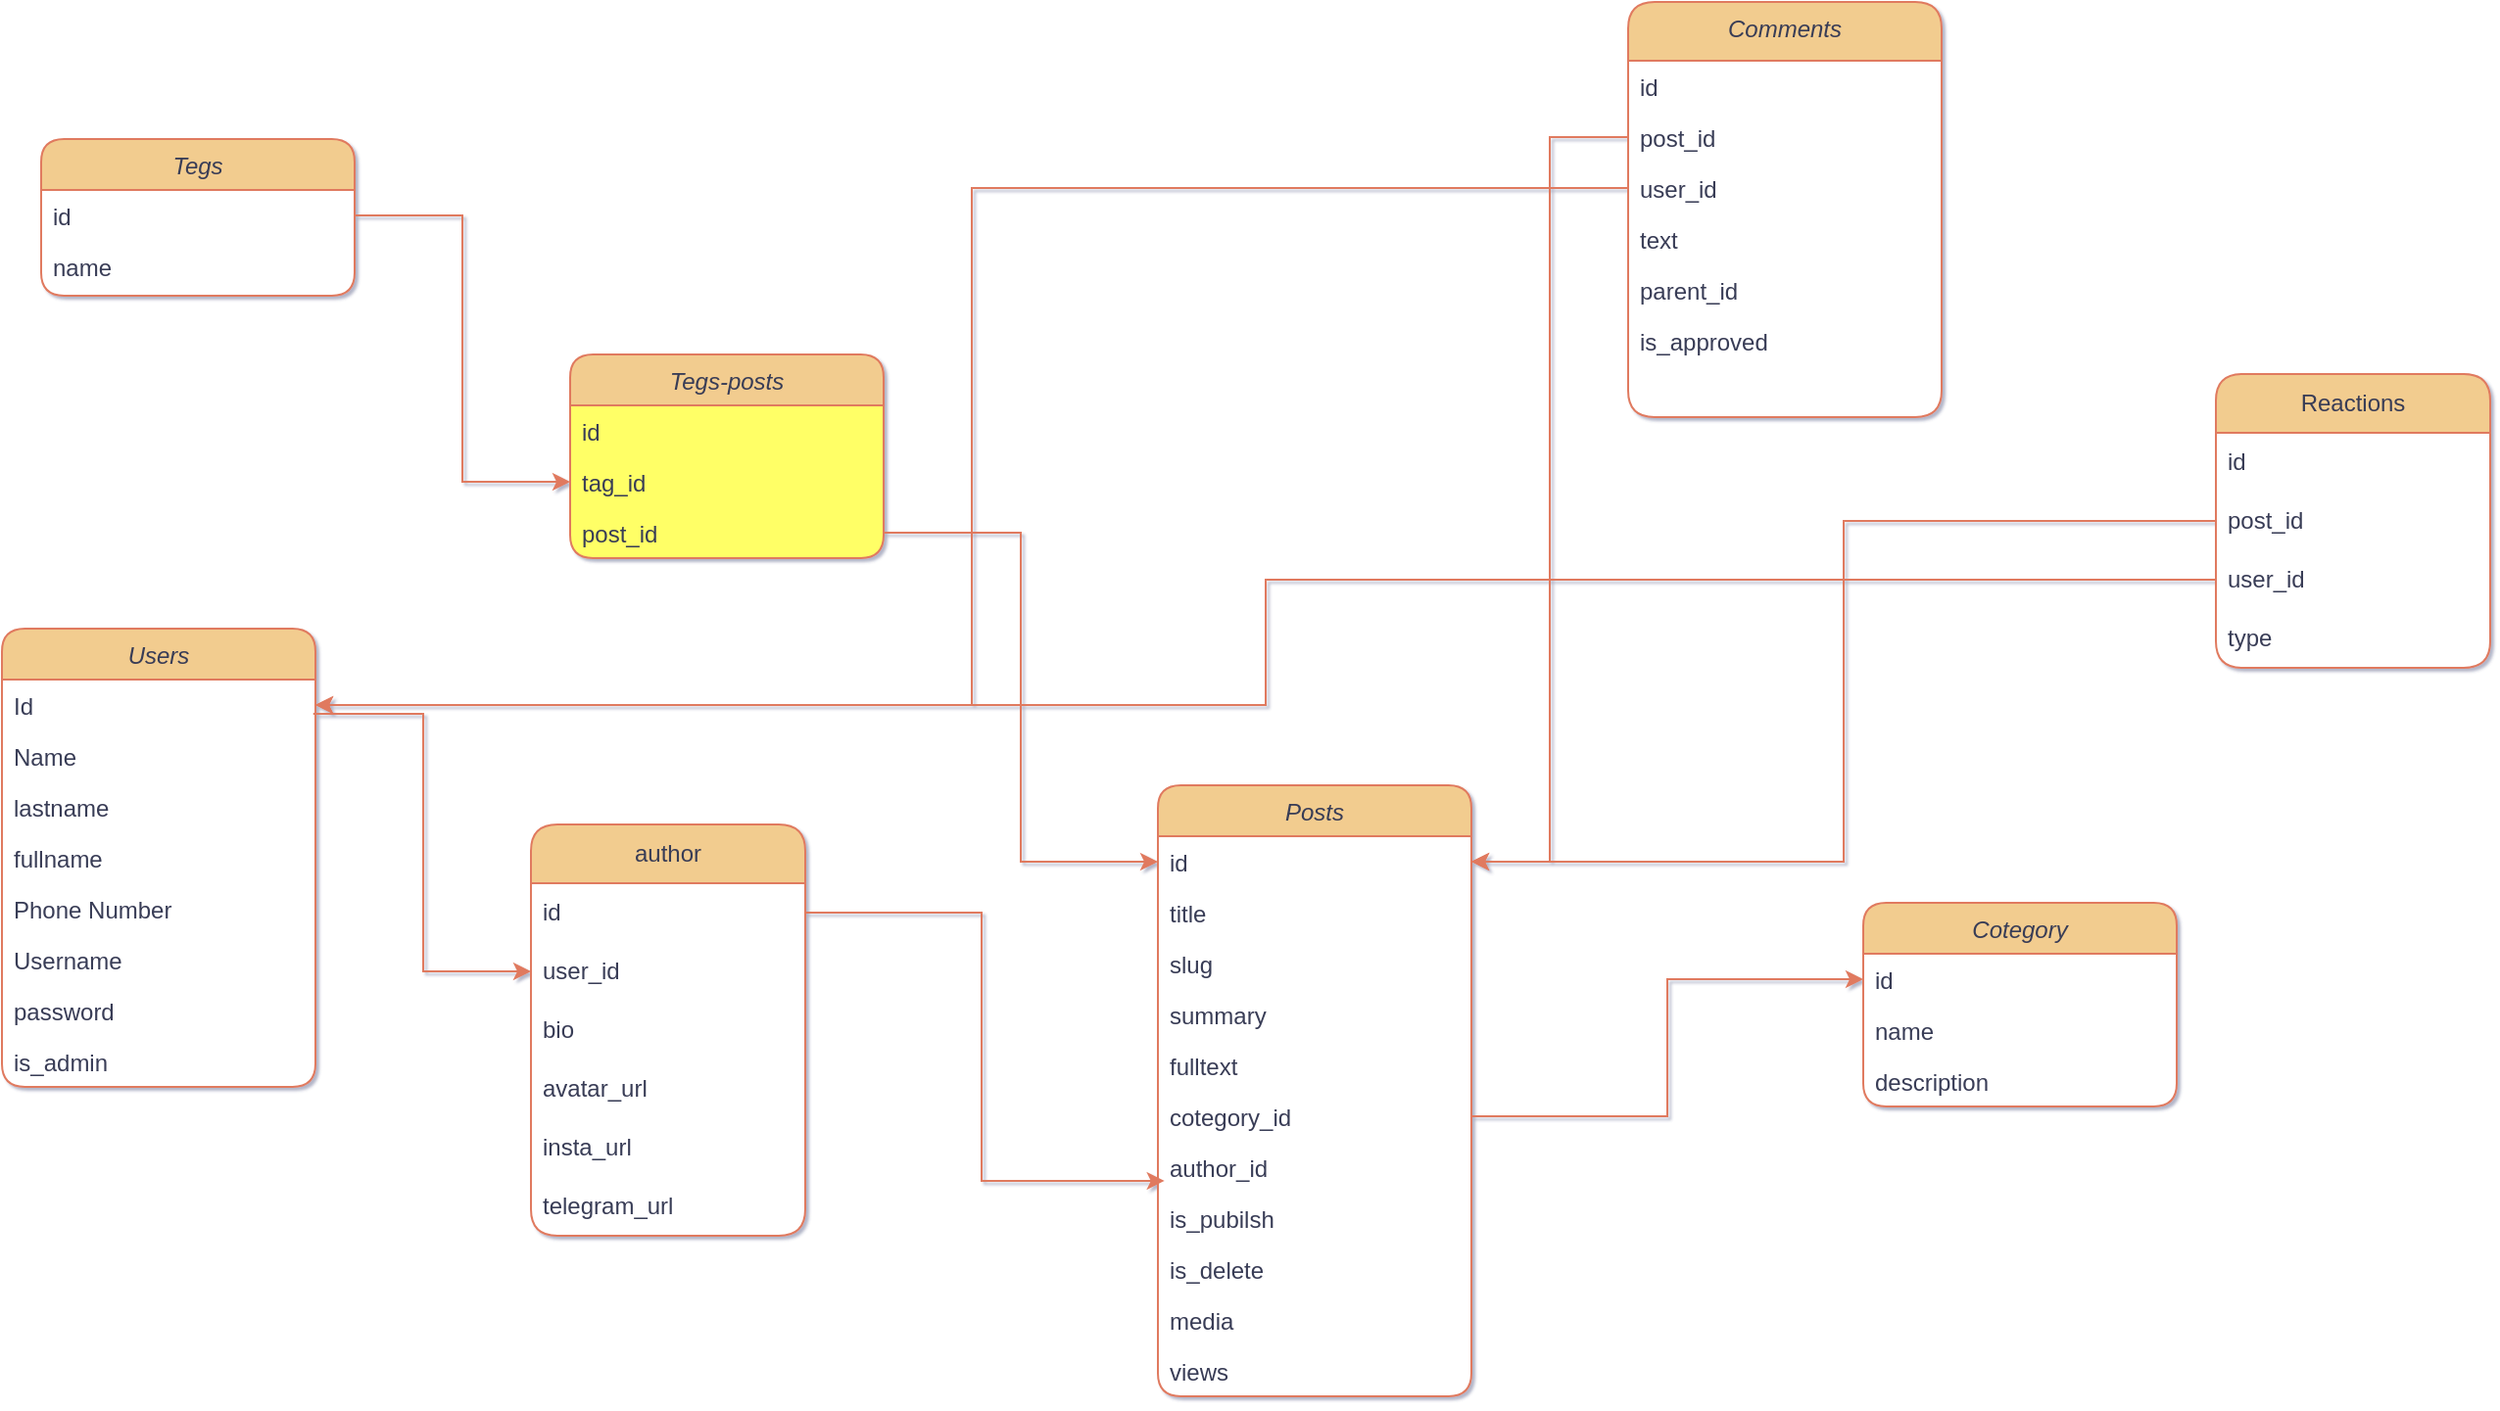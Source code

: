 <mxfile version="26.0.14">
  <diagram id="C5RBs43oDa-KdzZeNtuy" name="Page-1">
    <mxGraphModel dx="1981" dy="1183" grid="1" gridSize="10" guides="0" tooltips="1" connect="1" arrows="1" fold="1" page="0" pageScale="1" pageWidth="827" pageHeight="1169" background="none" math="0" shadow="1">
      <root>
        <mxCell id="WIyWlLk6GJQsqaUBKTNV-0" />
        <mxCell id="WIyWlLk6GJQsqaUBKTNV-1" parent="WIyWlLk6GJQsqaUBKTNV-0" />
        <mxCell id="zkfFHV4jXpPFQw0GAbJ--0" value="Users" style="swimlane;fontStyle=2;align=center;verticalAlign=top;childLayout=stackLayout;horizontal=1;startSize=26;horizontalStack=0;resizeParent=1;resizeLast=0;collapsible=1;marginBottom=0;rounded=1;shadow=0;strokeWidth=1;labelBackgroundColor=none;fillColor=#F2CC8F;strokeColor=#E07A5F;fontColor=#393C56;swimlaneFillColor=default;" parent="WIyWlLk6GJQsqaUBKTNV-1" vertex="1">
          <mxGeometry x="60" y="20" width="160" height="234" as="geometry">
            <mxRectangle x="230" y="140" width="160" height="26" as="alternateBounds" />
          </mxGeometry>
        </mxCell>
        <mxCell id="LoBWb3lvw4ZetRYxv15A-17" value="Id" style="text;align=left;verticalAlign=top;spacingLeft=4;spacingRight=4;overflow=hidden;rotatable=0;points=[[0,0.5],[1,0.5]];portConstraint=eastwest;labelBackgroundColor=none;fontColor=#393C56;" vertex="1" parent="zkfFHV4jXpPFQw0GAbJ--0">
          <mxGeometry y="26" width="160" height="26" as="geometry" />
        </mxCell>
        <mxCell id="zkfFHV4jXpPFQw0GAbJ--1" value="Name" style="text;align=left;verticalAlign=top;spacingLeft=4;spacingRight=4;overflow=hidden;rotatable=0;points=[[0,0.5],[1,0.5]];portConstraint=eastwest;labelBackgroundColor=none;fontColor=#393C56;" parent="zkfFHV4jXpPFQw0GAbJ--0" vertex="1">
          <mxGeometry y="52" width="160" height="26" as="geometry" />
        </mxCell>
        <mxCell id="LoBWb3lvw4ZetRYxv15A-0" value="lastname" style="text;align=left;verticalAlign=top;spacingLeft=4;spacingRight=4;overflow=hidden;rotatable=0;points=[[0,0.5],[1,0.5]];portConstraint=eastwest;labelBackgroundColor=none;fontColor=#393C56;" vertex="1" parent="zkfFHV4jXpPFQw0GAbJ--0">
          <mxGeometry y="78" width="160" height="26" as="geometry" />
        </mxCell>
        <mxCell id="LoBWb3lvw4ZetRYxv15A-1" value="fullname" style="text;align=left;verticalAlign=top;spacingLeft=4;spacingRight=4;overflow=hidden;rotatable=0;points=[[0,0.5],[1,0.5]];portConstraint=eastwest;labelBackgroundColor=none;fontColor=#393C56;" vertex="1" parent="zkfFHV4jXpPFQw0GAbJ--0">
          <mxGeometry y="104" width="160" height="26" as="geometry" />
        </mxCell>
        <mxCell id="zkfFHV4jXpPFQw0GAbJ--2" value="Phone Number" style="text;align=left;verticalAlign=top;spacingLeft=4;spacingRight=4;overflow=hidden;rotatable=0;points=[[0,0.5],[1,0.5]];portConstraint=eastwest;rounded=0;shadow=0;html=0;labelBackgroundColor=none;fontColor=#393C56;" parent="zkfFHV4jXpPFQw0GAbJ--0" vertex="1">
          <mxGeometry y="130" width="160" height="26" as="geometry" />
        </mxCell>
        <mxCell id="LoBWb3lvw4ZetRYxv15A-2" value="Username" style="text;align=left;verticalAlign=top;spacingLeft=4;spacingRight=4;overflow=hidden;rotatable=0;points=[[0,0.5],[1,0.5]];portConstraint=eastwest;labelBackgroundColor=none;fontColor=#393C56;" vertex="1" parent="zkfFHV4jXpPFQw0GAbJ--0">
          <mxGeometry y="156" width="160" height="26" as="geometry" />
        </mxCell>
        <mxCell id="LoBWb3lvw4ZetRYxv15A-4" value="password" style="text;align=left;verticalAlign=top;spacingLeft=4;spacingRight=4;overflow=hidden;rotatable=0;points=[[0,0.5],[1,0.5]];portConstraint=eastwest;labelBackgroundColor=none;fontColor=#393C56;" vertex="1" parent="zkfFHV4jXpPFQw0GAbJ--0">
          <mxGeometry y="182" width="160" height="26" as="geometry" />
        </mxCell>
        <mxCell id="LoBWb3lvw4ZetRYxv15A-5" value="is_admin" style="text;align=left;verticalAlign=top;spacingLeft=4;spacingRight=4;overflow=hidden;rotatable=0;points=[[0,0.5],[1,0.5]];portConstraint=eastwest;labelBackgroundColor=none;fontColor=#393C56;" vertex="1" parent="zkfFHV4jXpPFQw0GAbJ--0">
          <mxGeometry y="208" width="160" height="26" as="geometry" />
        </mxCell>
        <mxCell id="LoBWb3lvw4ZetRYxv15A-7" value="Posts" style="swimlane;fontStyle=2;align=center;verticalAlign=top;childLayout=stackLayout;horizontal=1;startSize=26;horizontalStack=0;resizeParent=1;resizeLast=0;collapsible=1;marginBottom=0;rounded=1;shadow=0;strokeWidth=1;labelBackgroundColor=none;fillColor=#F2CC8F;strokeColor=#E07A5F;fontColor=#393C56;rotation=0;swimlaneFillColor=default;" vertex="1" parent="WIyWlLk6GJQsqaUBKTNV-1">
          <mxGeometry x="650" y="100" width="160" height="312" as="geometry">
            <mxRectangle x="650" y="90" width="160" height="26" as="alternateBounds" />
          </mxGeometry>
        </mxCell>
        <mxCell id="LoBWb3lvw4ZetRYxv15A-34" value="id" style="text;align=left;verticalAlign=top;spacingLeft=4;spacingRight=4;overflow=hidden;rotatable=0;points=[[0,0.5],[1,0.5]];portConstraint=eastwest;labelBackgroundColor=none;fontColor=#393C56;rotation=0;" vertex="1" parent="LoBWb3lvw4ZetRYxv15A-7">
          <mxGeometry y="26" width="160" height="26" as="geometry" />
        </mxCell>
        <mxCell id="LoBWb3lvw4ZetRYxv15A-9" value="title" style="text;align=left;verticalAlign=top;spacingLeft=4;spacingRight=4;overflow=hidden;rotatable=0;points=[[0,0.5],[1,0.5]];portConstraint=eastwest;labelBackgroundColor=none;fontColor=#393C56;rotation=0;" vertex="1" parent="LoBWb3lvw4ZetRYxv15A-7">
          <mxGeometry y="52" width="160" height="26" as="geometry" />
        </mxCell>
        <mxCell id="LoBWb3lvw4ZetRYxv15A-81" value="slug&#xa;&#xa;" style="text;align=left;verticalAlign=top;spacingLeft=4;spacingRight=4;overflow=hidden;rotatable=0;points=[[0,0.5],[1,0.5]];portConstraint=eastwest;labelBackgroundColor=none;fontColor=#393C56;rotation=0;" vertex="1" parent="LoBWb3lvw4ZetRYxv15A-7">
          <mxGeometry y="78" width="160" height="26" as="geometry" />
        </mxCell>
        <mxCell id="LoBWb3lvw4ZetRYxv15A-82" value="summary" style="text;align=left;verticalAlign=top;spacingLeft=4;spacingRight=4;overflow=hidden;rotatable=0;points=[[0,0.5],[1,0.5]];portConstraint=eastwest;labelBackgroundColor=none;fontColor=#393C56;rotation=0;" vertex="1" parent="LoBWb3lvw4ZetRYxv15A-7">
          <mxGeometry y="104" width="160" height="26" as="geometry" />
        </mxCell>
        <mxCell id="LoBWb3lvw4ZetRYxv15A-10" value="fulltext" style="text;align=left;verticalAlign=top;spacingLeft=4;spacingRight=4;overflow=hidden;rotatable=0;points=[[0,0.5],[1,0.5]];portConstraint=eastwest;labelBackgroundColor=none;fontColor=#393C56;rotation=0;" vertex="1" parent="LoBWb3lvw4ZetRYxv15A-7">
          <mxGeometry y="130" width="160" height="26" as="geometry" />
        </mxCell>
        <mxCell id="LoBWb3lvw4ZetRYxv15A-45" value="cotegory_id&#xa;" style="text;align=left;verticalAlign=top;spacingLeft=4;spacingRight=4;overflow=hidden;rotatable=0;points=[[0,0.5],[1,0.5]];portConstraint=eastwest;labelBackgroundColor=none;fontColor=#393C56;rotation=0;" vertex="1" parent="LoBWb3lvw4ZetRYxv15A-7">
          <mxGeometry y="156" width="160" height="26" as="geometry" />
        </mxCell>
        <mxCell id="LoBWb3lvw4ZetRYxv15A-12" value="author_id" style="text;align=left;verticalAlign=top;spacingLeft=4;spacingRight=4;overflow=hidden;rotatable=0;points=[[0,0.5],[1,0.5]];portConstraint=eastwest;rounded=0;shadow=0;html=0;labelBackgroundColor=none;fontColor=#393C56;rotation=0;" vertex="1" parent="LoBWb3lvw4ZetRYxv15A-7">
          <mxGeometry y="182" width="160" height="26" as="geometry" />
        </mxCell>
        <mxCell id="LoBWb3lvw4ZetRYxv15A-13" value="is_pubilsh" style="text;align=left;verticalAlign=top;spacingLeft=4;spacingRight=4;overflow=hidden;rotatable=0;points=[[0,0.5],[1,0.5]];portConstraint=eastwest;labelBackgroundColor=none;fontColor=#393C56;rotation=0;" vertex="1" parent="LoBWb3lvw4ZetRYxv15A-7">
          <mxGeometry y="208" width="160" height="26" as="geometry" />
        </mxCell>
        <mxCell id="LoBWb3lvw4ZetRYxv15A-14" value="is_delete" style="text;align=left;verticalAlign=top;spacingLeft=4;spacingRight=4;overflow=hidden;rotatable=0;points=[[0,0.5],[1,0.5]];portConstraint=eastwest;labelBackgroundColor=none;fontColor=#393C56;rotation=0;" vertex="1" parent="LoBWb3lvw4ZetRYxv15A-7">
          <mxGeometry y="234" width="160" height="26" as="geometry" />
        </mxCell>
        <mxCell id="LoBWb3lvw4ZetRYxv15A-15" value="media" style="text;align=left;verticalAlign=top;spacingLeft=4;spacingRight=4;overflow=hidden;rotatable=0;points=[[0,0.5],[1,0.5]];portConstraint=eastwest;labelBackgroundColor=none;fontColor=#393C56;rotation=0;" vertex="1" parent="LoBWb3lvw4ZetRYxv15A-7">
          <mxGeometry y="260" width="160" height="26" as="geometry" />
        </mxCell>
        <mxCell id="LoBWb3lvw4ZetRYxv15A-57" value="views" style="text;align=left;verticalAlign=top;spacingLeft=4;spacingRight=4;overflow=hidden;rotatable=0;points=[[0,0.5],[1,0.5]];portConstraint=eastwest;labelBackgroundColor=none;fontColor=#393C56;rotation=0;" vertex="1" parent="LoBWb3lvw4ZetRYxv15A-7">
          <mxGeometry y="286" width="160" height="26" as="geometry" />
        </mxCell>
        <mxCell id="LoBWb3lvw4ZetRYxv15A-6" style="edgeStyle=orthogonalEdgeStyle;rounded=0;orthogonalLoop=1;jettySize=auto;html=1;strokeColor=#E07A5F;fontColor=#393C56;fillColor=#F2CC8F;exitX=0.993;exitY=0.672;exitDx=0;exitDy=0;exitPerimeter=0;entryX=0;entryY=0.5;entryDx=0;entryDy=0;" edge="1" parent="WIyWlLk6GJQsqaUBKTNV-1" source="LoBWb3lvw4ZetRYxv15A-17" target="LoBWb3lvw4ZetRYxv15A-51">
          <mxGeometry relative="1" as="geometry">
            <mxPoint x="400" y="89" as="targetPoint" />
          </mxGeometry>
        </mxCell>
        <mxCell id="LoBWb3lvw4ZetRYxv15A-18" value="Tegs" style="swimlane;fontStyle=2;align=center;verticalAlign=top;childLayout=stackLayout;horizontal=1;startSize=26;horizontalStack=0;resizeParent=1;resizeLast=0;collapsible=1;marginBottom=0;rounded=1;shadow=0;strokeWidth=1;labelBackgroundColor=none;fillColor=#F2CC8F;strokeColor=#E07A5F;fontColor=#393C56;rotation=0;swimlaneFillColor=default;" vertex="1" parent="WIyWlLk6GJQsqaUBKTNV-1">
          <mxGeometry x="80" y="-230" width="160" height="80" as="geometry">
            <mxRectangle x="230" y="140" width="160" height="26" as="alternateBounds" />
          </mxGeometry>
        </mxCell>
        <mxCell id="LoBWb3lvw4ZetRYxv15A-19" value="id" style="text;align=left;verticalAlign=top;spacingLeft=4;spacingRight=4;overflow=hidden;rotatable=0;points=[[0,0.5],[1,0.5]];portConstraint=eastwest;labelBackgroundColor=none;fontColor=#393C56;rotation=0;" vertex="1" parent="LoBWb3lvw4ZetRYxv15A-18">
          <mxGeometry y="26" width="160" height="26" as="geometry" />
        </mxCell>
        <mxCell id="LoBWb3lvw4ZetRYxv15A-20" value="name" style="text;align=left;verticalAlign=top;spacingLeft=4;spacingRight=4;overflow=hidden;rotatable=0;points=[[0,0.5],[1,0.5]];portConstraint=eastwest;labelBackgroundColor=none;fontColor=#393C56;rotation=0;" vertex="1" parent="LoBWb3lvw4ZetRYxv15A-18">
          <mxGeometry y="52" width="160" height="26" as="geometry" />
        </mxCell>
        <mxCell id="LoBWb3lvw4ZetRYxv15A-26" value="Cotegory" style="swimlane;fontStyle=2;align=center;verticalAlign=top;childLayout=stackLayout;horizontal=1;startSize=26;horizontalStack=0;resizeParent=1;resizeLast=0;collapsible=1;marginBottom=0;rounded=1;shadow=0;strokeWidth=1;labelBackgroundColor=none;fillColor=#F2CC8F;strokeColor=#E07A5F;fontColor=#393C56;rotation=0;swimlaneFillColor=default;" vertex="1" parent="WIyWlLk6GJQsqaUBKTNV-1">
          <mxGeometry x="1010" y="160" width="160" height="104" as="geometry">
            <mxRectangle x="230" y="140" width="160" height="26" as="alternateBounds" />
          </mxGeometry>
        </mxCell>
        <mxCell id="LoBWb3lvw4ZetRYxv15A-27" value="id" style="text;align=left;verticalAlign=top;spacingLeft=4;spacingRight=4;overflow=hidden;rotatable=0;points=[[0,0.5],[1,0.5]];portConstraint=eastwest;labelBackgroundColor=none;fontColor=#393C56;rotation=0;" vertex="1" parent="LoBWb3lvw4ZetRYxv15A-26">
          <mxGeometry y="26" width="160" height="26" as="geometry" />
        </mxCell>
        <mxCell id="LoBWb3lvw4ZetRYxv15A-28" value="name" style="text;align=left;verticalAlign=top;spacingLeft=4;spacingRight=4;overflow=hidden;rotatable=0;points=[[0,0.5],[1,0.5]];portConstraint=eastwest;labelBackgroundColor=none;fontColor=#393C56;rotation=0;" vertex="1" parent="LoBWb3lvw4ZetRYxv15A-26">
          <mxGeometry y="52" width="160" height="26" as="geometry" />
        </mxCell>
        <mxCell id="LoBWb3lvw4ZetRYxv15A-29" value="description" style="text;align=left;verticalAlign=top;spacingLeft=4;spacingRight=4;overflow=hidden;rotatable=0;points=[[0,0.5],[1,0.5]];portConstraint=eastwest;rounded=0;shadow=0;html=0;labelBackgroundColor=none;fontColor=#393C56;rotation=0;" vertex="1" parent="LoBWb3lvw4ZetRYxv15A-26">
          <mxGeometry y="78" width="160" height="26" as="geometry" />
        </mxCell>
        <mxCell id="LoBWb3lvw4ZetRYxv15A-35" value="Tegs-posts" style="swimlane;fontStyle=2;align=center;verticalAlign=top;childLayout=stackLayout;horizontal=1;startSize=26;horizontalStack=0;resizeParent=1;resizeLast=0;collapsible=1;marginBottom=0;rounded=1;shadow=0;strokeWidth=1;labelBackgroundColor=none;fillColor=#F2CC8F;strokeColor=#E07A5F;fontColor=#393C56;rotation=0;swimlaneFillColor=#FFFF66;" vertex="1" parent="WIyWlLk6GJQsqaUBKTNV-1">
          <mxGeometry x="350" y="-120" width="160" height="104" as="geometry">
            <mxRectangle x="230" y="140" width="160" height="26" as="alternateBounds" />
          </mxGeometry>
        </mxCell>
        <mxCell id="LoBWb3lvw4ZetRYxv15A-36" value="id" style="text;align=left;verticalAlign=top;spacingLeft=4;spacingRight=4;overflow=hidden;rotatable=0;points=[[0,0.5],[1,0.5]];portConstraint=eastwest;labelBackgroundColor=none;fontColor=#393C56;rotation=0;" vertex="1" parent="LoBWb3lvw4ZetRYxv15A-35">
          <mxGeometry y="26" width="160" height="26" as="geometry" />
        </mxCell>
        <mxCell id="LoBWb3lvw4ZetRYxv15A-37" value="tag_id" style="text;align=left;verticalAlign=top;spacingLeft=4;spacingRight=4;overflow=hidden;rotatable=0;points=[[0,0.5],[1,0.5]];portConstraint=eastwest;labelBackgroundColor=none;fontColor=#393C56;rotation=0;" vertex="1" parent="LoBWb3lvw4ZetRYxv15A-35">
          <mxGeometry y="52" width="160" height="26" as="geometry" />
        </mxCell>
        <mxCell id="LoBWb3lvw4ZetRYxv15A-38" value="post_id" style="text;align=left;verticalAlign=top;spacingLeft=4;spacingRight=4;overflow=hidden;rotatable=0;points=[[0,0.5],[1,0.5]];portConstraint=eastwest;rounded=0;shadow=0;html=0;labelBackgroundColor=none;fontColor=#393C56;rotation=0;" vertex="1" parent="LoBWb3lvw4ZetRYxv15A-35">
          <mxGeometry y="78" width="160" height="26" as="geometry" />
        </mxCell>
        <mxCell id="LoBWb3lvw4ZetRYxv15A-43" style="edgeStyle=orthogonalEdgeStyle;rounded=0;orthogonalLoop=1;jettySize=auto;html=1;entryX=0;entryY=0.5;entryDx=0;entryDy=0;strokeColor=#E07A5F;fontColor=#393C56;fillColor=#F2CC8F;" edge="1" parent="WIyWlLk6GJQsqaUBKTNV-1" source="LoBWb3lvw4ZetRYxv15A-19" target="LoBWb3lvw4ZetRYxv15A-37">
          <mxGeometry relative="1" as="geometry" />
        </mxCell>
        <mxCell id="LoBWb3lvw4ZetRYxv15A-44" style="edgeStyle=orthogonalEdgeStyle;rounded=0;orthogonalLoop=1;jettySize=auto;html=1;entryX=0;entryY=0.5;entryDx=0;entryDy=0;strokeColor=#E07A5F;fontColor=#393C56;fillColor=#F2CC8F;" edge="1" parent="WIyWlLk6GJQsqaUBKTNV-1" source="LoBWb3lvw4ZetRYxv15A-38" target="LoBWb3lvw4ZetRYxv15A-34">
          <mxGeometry relative="1" as="geometry" />
        </mxCell>
        <mxCell id="LoBWb3lvw4ZetRYxv15A-46" style="edgeStyle=orthogonalEdgeStyle;rounded=0;orthogonalLoop=1;jettySize=auto;html=1;strokeColor=#E07A5F;fontColor=#393C56;fillColor=#F2CC8F;" edge="1" parent="WIyWlLk6GJQsqaUBKTNV-1" source="LoBWb3lvw4ZetRYxv15A-45" target="LoBWb3lvw4ZetRYxv15A-27">
          <mxGeometry relative="1" as="geometry" />
        </mxCell>
        <mxCell id="LoBWb3lvw4ZetRYxv15A-49" value="author" style="swimlane;fontStyle=0;childLayout=stackLayout;horizontal=1;startSize=30;horizontalStack=0;resizeParent=1;resizeParentMax=0;resizeLast=0;collapsible=1;marginBottom=0;whiteSpace=wrap;html=1;strokeColor=#E07A5F;fontColor=#393C56;fillColor=#F2CC8F;rounded=1;swimlaneFillColor=default;swimlaneLine=1;" vertex="1" parent="WIyWlLk6GJQsqaUBKTNV-1">
          <mxGeometry x="330" y="120" width="140" height="210" as="geometry" />
        </mxCell>
        <mxCell id="LoBWb3lvw4ZetRYxv15A-50" value="id" style="text;strokeColor=none;fillColor=none;align=left;verticalAlign=middle;spacingLeft=4;spacingRight=4;overflow=hidden;points=[[0,0.5],[1,0.5]];portConstraint=eastwest;rotatable=0;whiteSpace=wrap;html=1;fontColor=#393C56;" vertex="1" parent="LoBWb3lvw4ZetRYxv15A-49">
          <mxGeometry y="30" width="140" height="30" as="geometry" />
        </mxCell>
        <mxCell id="LoBWb3lvw4ZetRYxv15A-51" value="user_id" style="text;strokeColor=none;fillColor=none;align=left;verticalAlign=middle;spacingLeft=4;spacingRight=4;overflow=hidden;points=[[0,0.5],[1,0.5]];portConstraint=eastwest;rotatable=0;whiteSpace=wrap;html=1;fontColor=#393C56;" vertex="1" parent="LoBWb3lvw4ZetRYxv15A-49">
          <mxGeometry y="60" width="140" height="30" as="geometry" />
        </mxCell>
        <mxCell id="LoBWb3lvw4ZetRYxv15A-52" value="bio" style="text;strokeColor=none;fillColor=none;align=left;verticalAlign=middle;spacingLeft=4;spacingRight=4;overflow=hidden;points=[[0,0.5],[1,0.5]];portConstraint=eastwest;rotatable=0;whiteSpace=wrap;html=1;fontColor=#393C56;" vertex="1" parent="LoBWb3lvw4ZetRYxv15A-49">
          <mxGeometry y="90" width="140" height="30" as="geometry" />
        </mxCell>
        <mxCell id="LoBWb3lvw4ZetRYxv15A-53" value="avatar_url" style="text;strokeColor=none;fillColor=none;align=left;verticalAlign=middle;spacingLeft=4;spacingRight=4;overflow=hidden;points=[[0,0.5],[1,0.5]];portConstraint=eastwest;rotatable=0;whiteSpace=wrap;html=1;fontColor=#393C56;" vertex="1" parent="LoBWb3lvw4ZetRYxv15A-49">
          <mxGeometry y="120" width="140" height="30" as="geometry" />
        </mxCell>
        <mxCell id="LoBWb3lvw4ZetRYxv15A-55" value="insta_url" style="text;strokeColor=none;fillColor=none;align=left;verticalAlign=middle;spacingLeft=4;spacingRight=4;overflow=hidden;points=[[0,0.5],[1,0.5]];portConstraint=eastwest;rotatable=0;whiteSpace=wrap;html=1;fontColor=#393C56;" vertex="1" parent="LoBWb3lvw4ZetRYxv15A-49">
          <mxGeometry y="150" width="140" height="30" as="geometry" />
        </mxCell>
        <mxCell id="LoBWb3lvw4ZetRYxv15A-56" value="telegram_url" style="text;strokeColor=none;fillColor=none;align=left;verticalAlign=middle;spacingLeft=4;spacingRight=4;overflow=hidden;points=[[0,0.5],[1,0.5]];portConstraint=eastwest;rotatable=0;whiteSpace=wrap;html=1;fontColor=#393C56;" vertex="1" parent="LoBWb3lvw4ZetRYxv15A-49">
          <mxGeometry y="180" width="140" height="30" as="geometry" />
        </mxCell>
        <mxCell id="LoBWb3lvw4ZetRYxv15A-54" style="edgeStyle=orthogonalEdgeStyle;rounded=0;orthogonalLoop=1;jettySize=auto;html=1;exitX=1;exitY=0.5;exitDx=0;exitDy=0;entryX=0.021;entryY=0.768;entryDx=0;entryDy=0;entryPerimeter=0;strokeColor=#E07A5F;fontColor=#393C56;fillColor=#F2CC8F;" edge="1" parent="WIyWlLk6GJQsqaUBKTNV-1" source="LoBWb3lvw4ZetRYxv15A-50" target="LoBWb3lvw4ZetRYxv15A-12">
          <mxGeometry relative="1" as="geometry" />
        </mxCell>
        <mxCell id="LoBWb3lvw4ZetRYxv15A-59" value="Comments" style="swimlane;fontStyle=2;align=center;verticalAlign=top;childLayout=stackLayout;horizontal=1;startSize=30;horizontalStack=0;resizeParent=1;resizeLast=0;collapsible=1;marginBottom=0;rounded=1;shadow=0;strokeWidth=1;labelBackgroundColor=none;fillColor=#F2CC8F;strokeColor=#E07A5F;fontColor=#393C56;rotation=0;swimlaneFillColor=default;" vertex="1" parent="WIyWlLk6GJQsqaUBKTNV-1">
          <mxGeometry x="890" y="-300" width="160" height="212" as="geometry">
            <mxRectangle x="230" y="140" width="160" height="26" as="alternateBounds" />
          </mxGeometry>
        </mxCell>
        <mxCell id="LoBWb3lvw4ZetRYxv15A-60" value="id" style="text;align=left;verticalAlign=top;spacingLeft=4;spacingRight=4;overflow=hidden;rotatable=0;points=[[0,0.5],[1,0.5]];portConstraint=eastwest;labelBackgroundColor=none;fontColor=#393C56;rotation=0;" vertex="1" parent="LoBWb3lvw4ZetRYxv15A-59">
          <mxGeometry y="30" width="160" height="26" as="geometry" />
        </mxCell>
        <mxCell id="LoBWb3lvw4ZetRYxv15A-67" value="post_id " style="text;align=left;verticalAlign=top;spacingLeft=4;spacingRight=4;overflow=hidden;rotatable=0;points=[[0,0.5],[1,0.5]];portConstraint=eastwest;labelBackgroundColor=none;fontColor=#393C56;rotation=0;" vertex="1" parent="LoBWb3lvw4ZetRYxv15A-59">
          <mxGeometry y="56" width="160" height="26" as="geometry" />
        </mxCell>
        <mxCell id="LoBWb3lvw4ZetRYxv15A-63" value="user_id" style="text;align=left;verticalAlign=top;spacingLeft=4;spacingRight=4;overflow=hidden;rotatable=0;points=[[0,0.5],[1,0.5]];portConstraint=eastwest;labelBackgroundColor=none;fontColor=#393C56;rotation=0;" vertex="1" parent="LoBWb3lvw4ZetRYxv15A-59">
          <mxGeometry y="82" width="160" height="26" as="geometry" />
        </mxCell>
        <mxCell id="LoBWb3lvw4ZetRYxv15A-64" value="text" style="text;align=left;verticalAlign=top;spacingLeft=4;spacingRight=4;overflow=hidden;rotatable=0;points=[[0,0.5],[1,0.5]];portConstraint=eastwest;labelBackgroundColor=none;fontColor=#393C56;rotation=0;" vertex="1" parent="LoBWb3lvw4ZetRYxv15A-59">
          <mxGeometry y="108" width="160" height="26" as="geometry" />
        </mxCell>
        <mxCell id="LoBWb3lvw4ZetRYxv15A-65" value="parent_id" style="text;align=left;verticalAlign=top;spacingLeft=4;spacingRight=4;overflow=hidden;rotatable=0;points=[[0,0.5],[1,0.5]];portConstraint=eastwest;labelBackgroundColor=none;fontColor=#393C56;rotation=0;" vertex="1" parent="LoBWb3lvw4ZetRYxv15A-59">
          <mxGeometry y="134" width="160" height="26" as="geometry" />
        </mxCell>
        <mxCell id="LoBWb3lvw4ZetRYxv15A-66" value="is_approved" style="text;align=left;verticalAlign=top;spacingLeft=4;spacingRight=4;overflow=hidden;rotatable=0;points=[[0,0.5],[1,0.5]];portConstraint=eastwest;labelBackgroundColor=none;fontColor=#393C56;rotation=0;" vertex="1" parent="LoBWb3lvw4ZetRYxv15A-59">
          <mxGeometry y="160" width="160" height="26" as="geometry" />
        </mxCell>
        <mxCell id="LoBWb3lvw4ZetRYxv15A-68" style="edgeStyle=orthogonalEdgeStyle;rounded=0;orthogonalLoop=1;jettySize=auto;html=1;entryX=1;entryY=0.5;entryDx=0;entryDy=0;strokeColor=#E07A5F;fontColor=#393C56;fillColor=#F2CC8F;" edge="1" parent="WIyWlLk6GJQsqaUBKTNV-1" source="LoBWb3lvw4ZetRYxv15A-67" target="LoBWb3lvw4ZetRYxv15A-34">
          <mxGeometry relative="1" as="geometry" />
        </mxCell>
        <mxCell id="LoBWb3lvw4ZetRYxv15A-69" style="edgeStyle=orthogonalEdgeStyle;rounded=0;orthogonalLoop=1;jettySize=auto;html=1;entryX=1;entryY=0.5;entryDx=0;entryDy=0;strokeColor=#E07A5F;fontColor=#393C56;fillColor=#F2CC8F;" edge="1" parent="WIyWlLk6GJQsqaUBKTNV-1" source="LoBWb3lvw4ZetRYxv15A-63" target="LoBWb3lvw4ZetRYxv15A-17">
          <mxGeometry relative="1" as="geometry" />
        </mxCell>
        <mxCell id="LoBWb3lvw4ZetRYxv15A-72" value="Reactions" style="swimlane;fontStyle=0;childLayout=stackLayout;horizontal=1;startSize=30;horizontalStack=0;resizeParent=1;resizeParentMax=0;resizeLast=0;collapsible=1;marginBottom=0;whiteSpace=wrap;html=1;strokeColor=#E07A5F;fontColor=#393C56;fillColor=#F2CC8F;swimlaneFillColor=default;rounded=1;" vertex="1" parent="WIyWlLk6GJQsqaUBKTNV-1">
          <mxGeometry x="1190" y="-110" width="140" height="150" as="geometry" />
        </mxCell>
        <mxCell id="LoBWb3lvw4ZetRYxv15A-73" value="id" style="text;strokeColor=none;fillColor=none;align=left;verticalAlign=middle;spacingLeft=4;spacingRight=4;overflow=hidden;points=[[0,0.5],[1,0.5]];portConstraint=eastwest;rotatable=0;whiteSpace=wrap;html=1;fontColor=#393C56;" vertex="1" parent="LoBWb3lvw4ZetRYxv15A-72">
          <mxGeometry y="30" width="140" height="30" as="geometry" />
        </mxCell>
        <mxCell id="LoBWb3lvw4ZetRYxv15A-74" value="post_id" style="text;strokeColor=none;fillColor=none;align=left;verticalAlign=middle;spacingLeft=4;spacingRight=4;overflow=hidden;points=[[0,0.5],[1,0.5]];portConstraint=eastwest;rotatable=0;whiteSpace=wrap;html=1;fontColor=#393C56;" vertex="1" parent="LoBWb3lvw4ZetRYxv15A-72">
          <mxGeometry y="60" width="140" height="30" as="geometry" />
        </mxCell>
        <mxCell id="LoBWb3lvw4ZetRYxv15A-75" value="user_id" style="text;strokeColor=none;fillColor=none;align=left;verticalAlign=middle;spacingLeft=4;spacingRight=4;overflow=hidden;points=[[0,0.5],[1,0.5]];portConstraint=eastwest;rotatable=0;whiteSpace=wrap;html=1;fontColor=#393C56;" vertex="1" parent="LoBWb3lvw4ZetRYxv15A-72">
          <mxGeometry y="90" width="140" height="30" as="geometry" />
        </mxCell>
        <mxCell id="LoBWb3lvw4ZetRYxv15A-76" value="type" style="text;strokeColor=none;fillColor=none;align=left;verticalAlign=middle;spacingLeft=4;spacingRight=4;overflow=hidden;points=[[0,0.5],[1,0.5]];portConstraint=eastwest;rotatable=0;whiteSpace=wrap;html=1;fontColor=#393C56;" vertex="1" parent="LoBWb3lvw4ZetRYxv15A-72">
          <mxGeometry y="120" width="140" height="30" as="geometry" />
        </mxCell>
        <mxCell id="LoBWb3lvw4ZetRYxv15A-77" style="edgeStyle=orthogonalEdgeStyle;rounded=0;orthogonalLoop=1;jettySize=auto;html=1;entryX=1;entryY=0.5;entryDx=0;entryDy=0;strokeColor=#E07A5F;fontColor=#393C56;fillColor=#F2CC8F;" edge="1" parent="WIyWlLk6GJQsqaUBKTNV-1" source="LoBWb3lvw4ZetRYxv15A-74" target="LoBWb3lvw4ZetRYxv15A-34">
          <mxGeometry relative="1" as="geometry" />
        </mxCell>
        <mxCell id="LoBWb3lvw4ZetRYxv15A-84" style="edgeStyle=orthogonalEdgeStyle;rounded=0;orthogonalLoop=1;jettySize=auto;html=1;exitX=0;exitY=0.5;exitDx=0;exitDy=0;strokeColor=#E07A5F;fontColor=#393C56;fillColor=#F2CC8F;" edge="1" parent="WIyWlLk6GJQsqaUBKTNV-1" source="LoBWb3lvw4ZetRYxv15A-75" target="LoBWb3lvw4ZetRYxv15A-17">
          <mxGeometry relative="1" as="geometry" />
        </mxCell>
      </root>
    </mxGraphModel>
  </diagram>
</mxfile>
